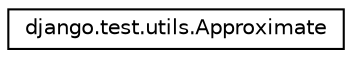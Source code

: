 digraph "Graphical Class Hierarchy"
{
 // LATEX_PDF_SIZE
  edge [fontname="Helvetica",fontsize="10",labelfontname="Helvetica",labelfontsize="10"];
  node [fontname="Helvetica",fontsize="10",shape=record];
  rankdir="LR";
  Node0 [label="django.test.utils.Approximate",height=0.2,width=0.4,color="black", fillcolor="white", style="filled",URL="$classdjango_1_1test_1_1utils_1_1_approximate.html",tooltip=" "];
}
